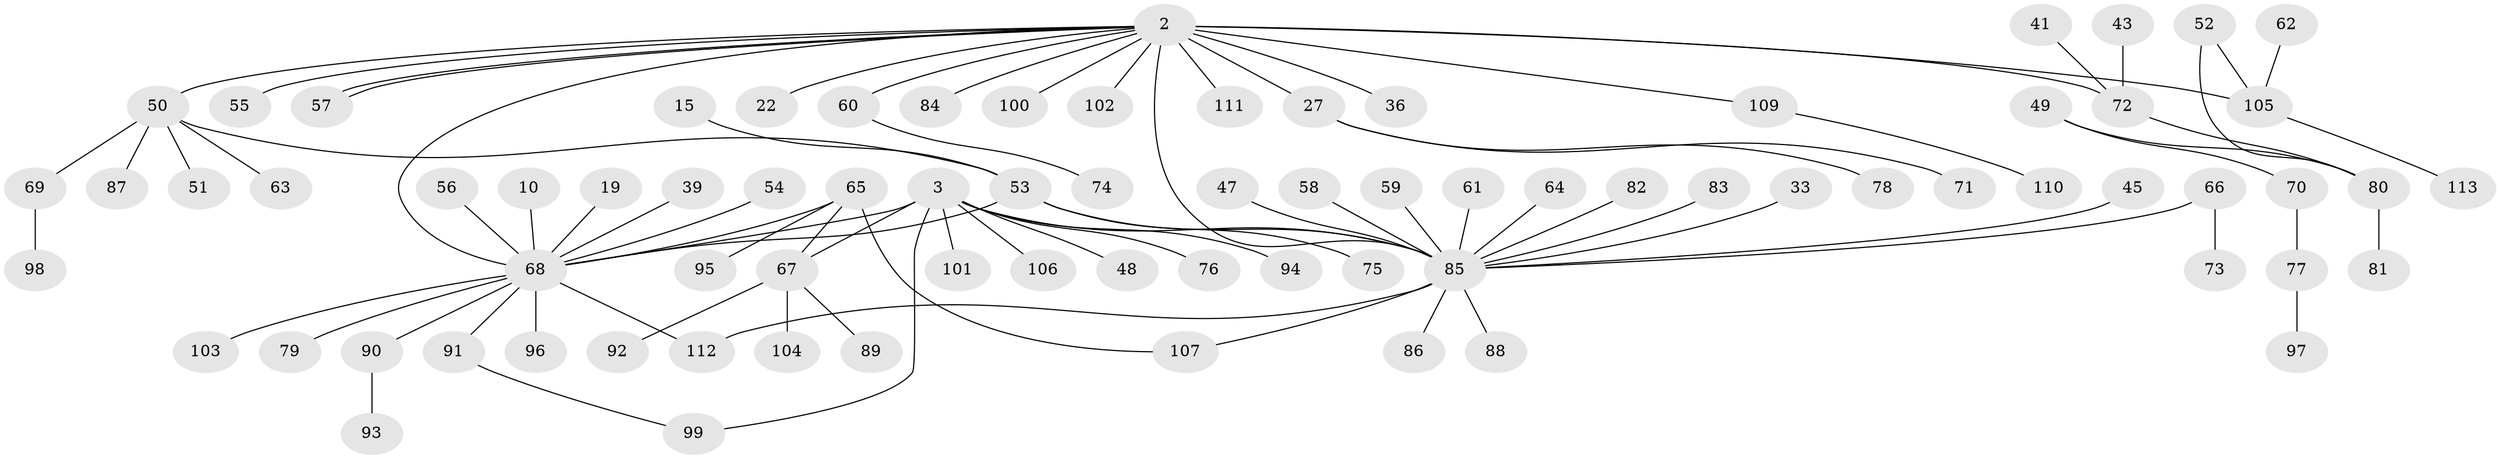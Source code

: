 // original degree distribution, {10: 0.017699115044247787, 24: 0.008849557522123894, 5: 0.04424778761061947, 2: 0.21238938053097345, 7: 0.035398230088495575, 1: 0.5486725663716814, 3: 0.07079646017699115, 4: 0.05309734513274336, 9: 0.008849557522123894}
// Generated by graph-tools (version 1.1) at 2025/51/03/04/25 21:51:13]
// undirected, 79 vertices, 87 edges
graph export_dot {
graph [start="1"]
  node [color=gray90,style=filled];
  2;
  3;
  10;
  15;
  19;
  22;
  27 [super="+18"];
  33;
  36;
  39;
  41;
  43;
  45;
  47;
  48;
  49;
  50 [super="+20+23"];
  51;
  52 [super="+17"];
  53 [super="+5+14"];
  54;
  55 [super="+46"];
  56;
  57;
  58;
  59;
  60 [super="+11"];
  61;
  62;
  63;
  64;
  65 [super="+4"];
  66 [super="+28"];
  67 [super="+38"];
  68 [super="+1+30"];
  69;
  70;
  71;
  72 [super="+37+25"];
  73;
  74;
  75;
  76;
  77;
  78;
  79;
  80 [super="+21+40"];
  81;
  82;
  83;
  84;
  85 [super="+7+44"];
  86;
  87;
  88 [super="+26"];
  89;
  90 [super="+12"];
  91;
  92;
  93;
  94;
  95;
  96;
  97;
  98;
  99;
  100;
  101;
  102;
  103;
  104;
  105 [super="+6+34+13"];
  106;
  107;
  109;
  110;
  111;
  112 [super="+108"];
  113;
  2 -- 22;
  2 -- 27 [weight=2];
  2 -- 36;
  2 -- 57;
  2 -- 57;
  2 -- 84;
  2 -- 100;
  2 -- 102;
  2 -- 109;
  2 -- 111;
  2 -- 68 [weight=2];
  2 -- 85 [weight=3];
  2 -- 105 [weight=3];
  2 -- 72 [weight=2];
  2 -- 60;
  2 -- 50;
  2 -- 55;
  3 -- 48;
  3 -- 68 [weight=2];
  3 -- 76;
  3 -- 94;
  3 -- 99;
  3 -- 101;
  3 -- 106;
  3 -- 85;
  3 -- 67;
  10 -- 68;
  15 -- 53;
  19 -- 68;
  27 -- 71;
  27 -- 78;
  33 -- 85;
  39 -- 68;
  41 -- 72;
  43 -- 72;
  45 -- 85;
  47 -- 85;
  49 -- 70;
  49 -- 80;
  50 -- 69;
  50 -- 87;
  50 -- 51;
  50 -- 53;
  50 -- 63;
  52 -- 105;
  52 -- 80;
  53 -- 68;
  53 -- 85 [weight=2];
  53 -- 75;
  54 -- 68;
  56 -- 68;
  58 -- 85;
  59 -- 85;
  60 -- 74;
  61 -- 85;
  62 -- 105;
  64 -- 85;
  65 -- 107;
  65 -- 67;
  65 -- 68;
  65 -- 95;
  66 -- 73;
  66 -- 85;
  67 -- 104;
  67 -- 89;
  67 -- 92;
  68 -- 79;
  68 -- 96;
  68 -- 103;
  68 -- 91;
  68 -- 90;
  68 -- 112;
  69 -- 98;
  70 -- 77;
  72 -- 80;
  77 -- 97;
  80 -- 81;
  82 -- 85;
  83 -- 85;
  85 -- 107;
  85 -- 86;
  85 -- 112;
  85 -- 88;
  90 -- 93;
  91 -- 99;
  105 -- 113;
  109 -- 110;
}
